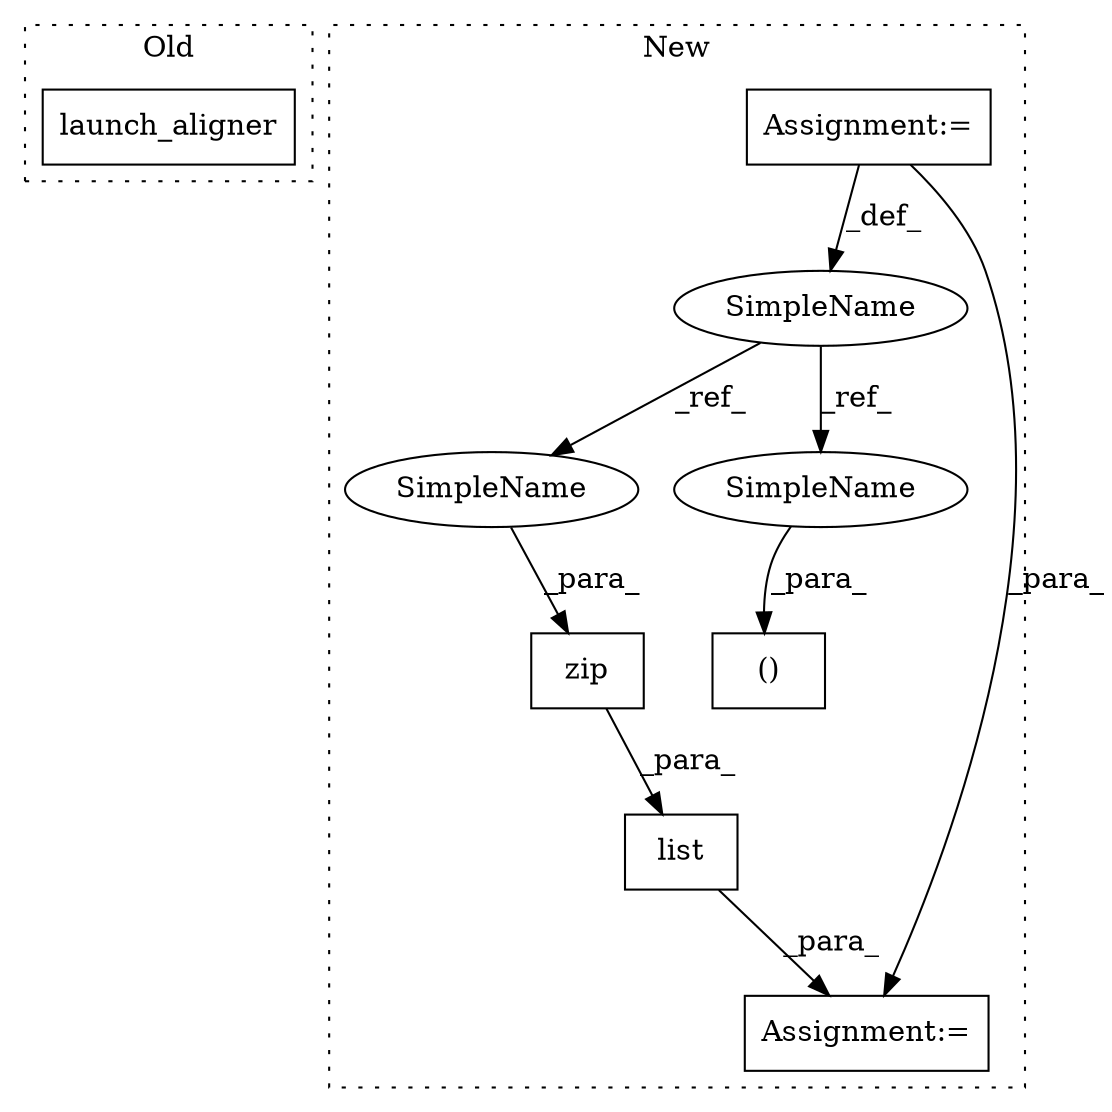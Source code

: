 digraph G {
subgraph cluster0 {
1 [label="launch_aligner" a="32" s="5475" l="16" shape="box"];
label = "Old";
style="dotted";
}
subgraph cluster1 {
2 [label="list" a="32" s="7030,7063" l="5,1" shape="box"];
3 [label="zip" a="32" s="7035,7062" l="4,1" shape="box"];
4 [label="SimpleName" a="42" s="6667" l="13" shape="ellipse"];
5 [label="()" a="106" s="6934" l="58" shape="box"];
6 [label="Assignment:=" a="7" s="6667" l="13" shape="box"];
7 [label="Assignment:=" a="7" s="7029" l="1" shape="box"];
8 [label="SimpleName" a="42" s="7039" l="13" shape="ellipse"];
9 [label="SimpleName" a="42" s="6934" l="13" shape="ellipse"];
label = "New";
style="dotted";
}
2 -> 7 [label="_para_"];
3 -> 2 [label="_para_"];
4 -> 8 [label="_ref_"];
4 -> 9 [label="_ref_"];
6 -> 7 [label="_para_"];
6 -> 4 [label="_def_"];
8 -> 3 [label="_para_"];
9 -> 5 [label="_para_"];
}